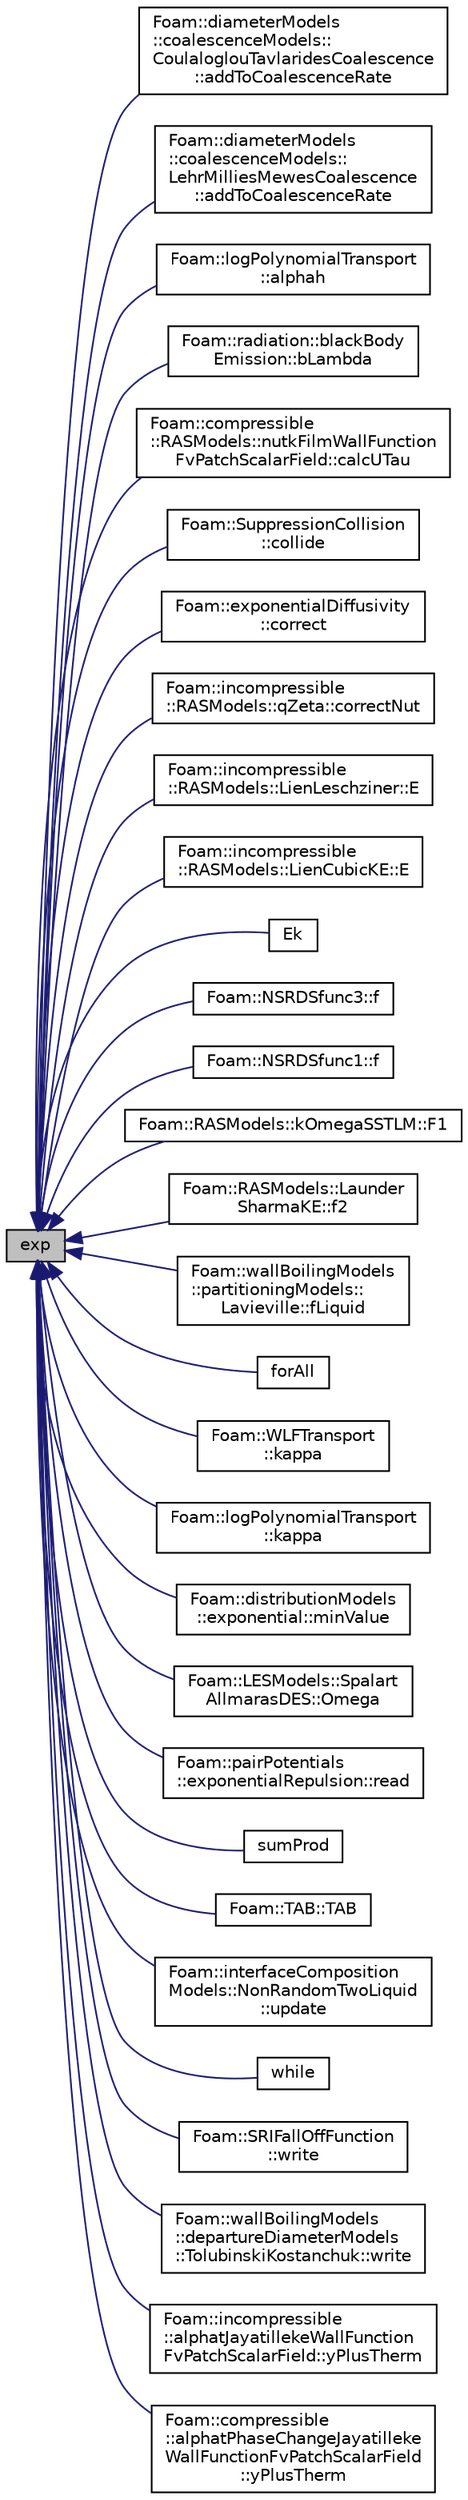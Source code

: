 digraph "exp"
{
  bgcolor="transparent";
  edge [fontname="Helvetica",fontsize="10",labelfontname="Helvetica",labelfontsize="10"];
  node [fontname="Helvetica",fontsize="10",shape=record];
  rankdir="LR";
  Node1 [label="exp",height=0.2,width=0.4,color="black", fillcolor="grey75", style="filled" fontcolor="black"];
  Node1 -> Node2 [dir="back",color="midnightblue",fontsize="10",style="solid",fontname="Helvetica"];
  Node2 [label="Foam::diameterModels\l::coalescenceModels::\lCoulaloglouTavlaridesCoalescence\l::addToCoalescenceRate",height=0.2,width=0.4,color="black",URL="$classFoam_1_1diameterModels_1_1coalescenceModels_1_1CoulaloglouTavlaridesCoalescence.html#a0a4425cc9fa19c33446c73aa21e8dc7d",tooltip="Add to coalescenceRate. "];
  Node1 -> Node3 [dir="back",color="midnightblue",fontsize="10",style="solid",fontname="Helvetica"];
  Node3 [label="Foam::diameterModels\l::coalescenceModels::\lLehrMilliesMewesCoalescence\l::addToCoalescenceRate",height=0.2,width=0.4,color="black",URL="$classFoam_1_1diameterModels_1_1coalescenceModels_1_1LehrMilliesMewesCoalescence.html#a0a4425cc9fa19c33446c73aa21e8dc7d",tooltip="Add to coalescenceRate. "];
  Node1 -> Node4 [dir="back",color="midnightblue",fontsize="10",style="solid",fontname="Helvetica"];
  Node4 [label="Foam::logPolynomialTransport\l::alphah",height=0.2,width=0.4,color="black",URL="$classFoam_1_1logPolynomialTransport.html#ac520da3d109a3f8a049034c3c1624274",tooltip="Thermal diffusivity of enthalpy [kg/ms]. "];
  Node1 -> Node5 [dir="back",color="midnightblue",fontsize="10",style="solid",fontname="Helvetica"];
  Node5 [label="Foam::radiation::blackBody\lEmission::bLambda",height=0.2,width=0.4,color="black",URL="$classFoam_1_1radiation_1_1blackBodyEmission.html#a6d1ef3eff9fe1515219ae610841bd1ee",tooltip="Black body spectrum. "];
  Node1 -> Node6 [dir="back",color="midnightblue",fontsize="10",style="solid",fontname="Helvetica"];
  Node6 [label="Foam::compressible\l::RASModels::nutkFilmWallFunction\lFvPatchScalarField::calcUTau",height=0.2,width=0.4,color="black",URL="$classFoam_1_1compressible_1_1RASModels_1_1nutkFilmWallFunctionFvPatchScalarField.html#a1531610b3f6b7efe703bfbecd07f0b66",tooltip="Calculate the friction velocity. "];
  Node1 -> Node7 [dir="back",color="midnightblue",fontsize="10",style="solid",fontname="Helvetica"];
  Node7 [label="Foam::SuppressionCollision\l::collide",height=0.2,width=0.4,color="black",URL="$classFoam_1_1SuppressionCollision.html#abf9a79d16584fed86c3aab3a6479c7a8",tooltip="Update the model. "];
  Node1 -> Node8 [dir="back",color="midnightblue",fontsize="10",style="solid",fontname="Helvetica"];
  Node8 [label="Foam::exponentialDiffusivity\l::correct",height=0.2,width=0.4,color="black",URL="$classFoam_1_1exponentialDiffusivity.html#a3ae44b28050c3aa494c1d8e18cf618c1",tooltip="Correct the motion diffusivity. "];
  Node1 -> Node9 [dir="back",color="midnightblue",fontsize="10",style="solid",fontname="Helvetica"];
  Node9 [label="Foam::incompressible\l::RASModels::qZeta::correctNut",height=0.2,width=0.4,color="black",URL="$classFoam_1_1incompressible_1_1RASModels_1_1qZeta.html#aaffe89433f18f1ee4137486e19219448"];
  Node1 -> Node10 [dir="back",color="midnightblue",fontsize="10",style="solid",fontname="Helvetica"];
  Node10 [label="Foam::incompressible\l::RASModels::LienLeschziner::E",height=0.2,width=0.4,color="black",URL="$classFoam_1_1incompressible_1_1RASModels_1_1LienLeschziner.html#ae36fcf9ce33e72f375b4a9ca4220591c"];
  Node1 -> Node11 [dir="back",color="midnightblue",fontsize="10",style="solid",fontname="Helvetica"];
  Node11 [label="Foam::incompressible\l::RASModels::LienCubicKE::E",height=0.2,width=0.4,color="black",URL="$classFoam_1_1incompressible_1_1RASModels_1_1LienCubicKE.html#ae36fcf9ce33e72f375b4a9ca4220591c"];
  Node1 -> Node12 [dir="back",color="midnightblue",fontsize="10",style="solid",fontname="Helvetica"];
  Node12 [label="Ek",height=0.2,width=0.4,color="black",URL="$namespaceFoam.html#acf3e43f80952a15457618f1366edfae7"];
  Node1 -> Node13 [dir="back",color="midnightblue",fontsize="10",style="solid",fontname="Helvetica"];
  Node13 [label="Foam::NSRDSfunc3::f",height=0.2,width=0.4,color="black",URL="$classFoam_1_1NSRDSfunc3.html#a4ab62338f8530b8dc7efbf7c744c4d53",tooltip="Evaluate the function and return the result. "];
  Node1 -> Node14 [dir="back",color="midnightblue",fontsize="10",style="solid",fontname="Helvetica"];
  Node14 [label="Foam::NSRDSfunc1::f",height=0.2,width=0.4,color="black",URL="$classFoam_1_1NSRDSfunc1.html#a4ab62338f8530b8dc7efbf7c744c4d53",tooltip="Evaluate the function and return the result. "];
  Node1 -> Node15 [dir="back",color="midnightblue",fontsize="10",style="solid",fontname="Helvetica"];
  Node15 [label="Foam::RASModels::kOmegaSSTLM::F1",height=0.2,width=0.4,color="black",URL="$classFoam_1_1RASModels_1_1kOmegaSSTLM.html#af2f548f86baaafff6547622b0e8c797a",tooltip="Modified form of the k-omega SST F1 function. "];
  Node1 -> Node16 [dir="back",color="midnightblue",fontsize="10",style="solid",fontname="Helvetica"];
  Node16 [label="Foam::RASModels::Launder\lSharmaKE::f2",height=0.2,width=0.4,color="black",URL="$classFoam_1_1RASModels_1_1LaunderSharmaKE.html#ab893244a9e9e2f9a604f5be7e54bef9b"];
  Node1 -> Node17 [dir="back",color="midnightblue",fontsize="10",style="solid",fontname="Helvetica"];
  Node17 [label="Foam::wallBoilingModels\l::partitioningModels::\lLavieville::fLiquid",height=0.2,width=0.4,color="black",URL="$classFoam_1_1wallBoilingModels_1_1partitioningModels_1_1Lavieville.html#a2538cbf5237d0009717478ceaf29fe84",tooltip="Liquid blending function. "];
  Node1 -> Node18 [dir="back",color="midnightblue",fontsize="10",style="solid",fontname="Helvetica"];
  Node18 [label="forAll",height=0.2,width=0.4,color="black",URL="$LISASMDCalcMethod2_8H.html#a0be8e1404f0b24e64bb9e7389120d86b"];
  Node1 -> Node19 [dir="back",color="midnightblue",fontsize="10",style="solid",fontname="Helvetica"];
  Node19 [label="Foam::WLFTransport\l::kappa",height=0.2,width=0.4,color="black",URL="$classFoam_1_1WLFTransport.html#ade885edc7c55d70ee36aebd5b3d666e9",tooltip="Thermal conductivity [W/mK]. "];
  Node1 -> Node20 [dir="back",color="midnightblue",fontsize="10",style="solid",fontname="Helvetica"];
  Node20 [label="Foam::logPolynomialTransport\l::kappa",height=0.2,width=0.4,color="black",URL="$classFoam_1_1logPolynomialTransport.html#ade885edc7c55d70ee36aebd5b3d666e9",tooltip="Thermal conductivity [W/mK]. "];
  Node1 -> Node21 [dir="back",color="midnightblue",fontsize="10",style="solid",fontname="Helvetica"];
  Node21 [label="Foam::distributionModels\l::exponential::minValue",height=0.2,width=0.4,color="black",URL="$classFoam_1_1distributionModels_1_1exponential.html#ab08de74651c9375ec2f95c8595feabad",tooltip="Return the minimum value. "];
  Node1 -> Node22 [dir="back",color="midnightblue",fontsize="10",style="solid",fontname="Helvetica"];
  Node22 [label="Foam::LESModels::Spalart\lAllmarasDES::Omega",height=0.2,width=0.4,color="black",URL="$classFoam_1_1LESModels_1_1SpalartAllmarasDES.html#afa60714d585691946eb08080fd1dbbad"];
  Node1 -> Node23 [dir="back",color="midnightblue",fontsize="10",style="solid",fontname="Helvetica"];
  Node23 [label="Foam::pairPotentials\l::exponentialRepulsion::read",height=0.2,width=0.4,color="black",URL="$classFoam_1_1pairPotentials_1_1exponentialRepulsion.html#a646f6b9e314f4e96310c6291a2be3579",tooltip="Read dictionary. "];
  Node1 -> Node24 [dir="back",color="midnightblue",fontsize="10",style="solid",fontname="Helvetica"];
  Node24 [label="sumProd",height=0.2,width=0.4,color="black",URL="$namespaceFoam.html#a93e6930f789f21705c721dc592817713",tooltip="Sum product. "];
  Node1 -> Node25 [dir="back",color="midnightblue",fontsize="10",style="solid",fontname="Helvetica"];
  Node25 [label="Foam::TAB::TAB",height=0.2,width=0.4,color="black",URL="$classFoam_1_1TAB.html#abbb7b25006eaaecb7171bf7c31224b30",tooltip="Construct from dictionary. "];
  Node1 -> Node26 [dir="back",color="midnightblue",fontsize="10",style="solid",fontname="Helvetica"];
  Node26 [label="Foam::interfaceComposition\lModels::NonRandomTwoLiquid\l::update",height=0.2,width=0.4,color="black",URL="$classFoam_1_1interfaceCompositionModels_1_1NonRandomTwoLiquid.html#a645d829cfdc5183bc9795201631fd65e",tooltip="Update the composition. "];
  Node1 -> Node27 [dir="back",color="midnightblue",fontsize="10",style="solid",fontname="Helvetica"];
  Node27 [label="while",height=0.2,width=0.4,color="black",URL="$LISASMDCalcMethod1_8H.html#a768b7bc0979b7d1eddf4a7b1c47b9907"];
  Node1 -> Node28 [dir="back",color="midnightblue",fontsize="10",style="solid",fontname="Helvetica"];
  Node28 [label="Foam::SRIFallOffFunction\l::write",height=0.2,width=0.4,color="black",URL="$classFoam_1_1SRIFallOffFunction.html#a4bc86b48333705e13add9de0db8eebd3",tooltip="Write to stream. "];
  Node1 -> Node29 [dir="back",color="midnightblue",fontsize="10",style="solid",fontname="Helvetica"];
  Node29 [label="Foam::wallBoilingModels\l::departureDiameterModels\l::TolubinskiKostanchuk::write",height=0.2,width=0.4,color="black",URL="$classFoam_1_1wallBoilingModels_1_1departureDiameterModels_1_1TolubinskiKostanchuk.html#a4bc86b48333705e13add9de0db8eebd3"];
  Node1 -> Node30 [dir="back",color="midnightblue",fontsize="10",style="solid",fontname="Helvetica"];
  Node30 [label="Foam::incompressible\l::alphatJayatillekeWallFunction\lFvPatchScalarField::yPlusTherm",height=0.2,width=0.4,color="black",URL="$classFoam_1_1incompressible_1_1alphatJayatillekeWallFunctionFvPatchScalarField.html#aabfd70e0ed3a5beae787d17f1a44bc8e",tooltip="Calculate y+ at the edge of the thermal laminar sublayer. "];
  Node1 -> Node31 [dir="back",color="midnightblue",fontsize="10",style="solid",fontname="Helvetica"];
  Node31 [label="Foam::compressible\l::alphatPhaseChangeJayatilleke\lWallFunctionFvPatchScalarField\l::yPlusTherm",height=0.2,width=0.4,color="black",URL="$classFoam_1_1compressible_1_1alphatPhaseChangeJayatillekeWallFunctionFvPatchScalarField.html#a6bb0c9a8f2924ed90cd0c934b10186d0",tooltip="Calculate y+ at the edge of the thermal laminar sublayer. "];
}
